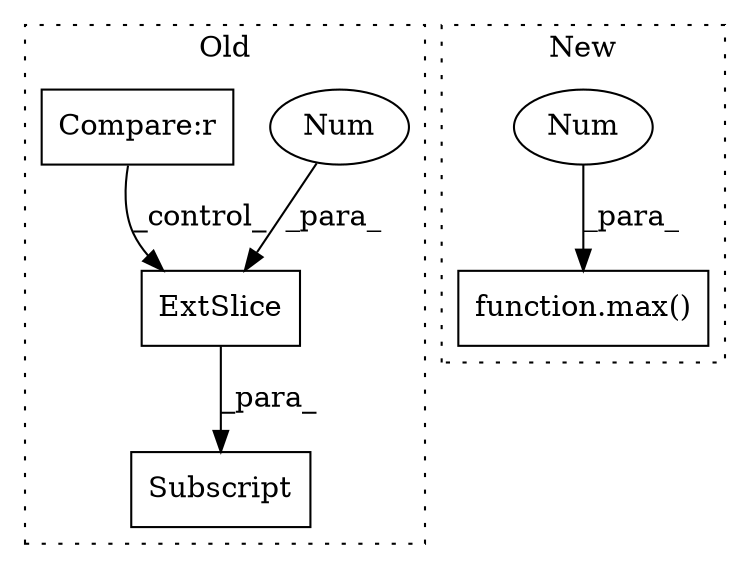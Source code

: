 digraph G {
subgraph cluster0 {
1 [label="ExtSlice" a="85" s="1864" l="4" shape="box"];
3 [label="Subscript" a="63" s="1864,0" l="24,0" shape="box"];
5 [label="Num" a="76" s="1876" l="2" shape="ellipse"];
6 [label="Compare:r" a="40" s="1598" l="10" shape="box"];
label = "Old";
style="dotted";
}
subgraph cluster1 {
2 [label="function.max()" a="75" s="1757,1773" l="4,1" shape="box"];
4 [label="Num" a="76" s="1761" l="1" shape="ellipse"];
label = "New";
style="dotted";
}
1 -> 3 [label="_para_"];
4 -> 2 [label="_para_"];
5 -> 1 [label="_para_"];
6 -> 1 [label="_control_"];
}